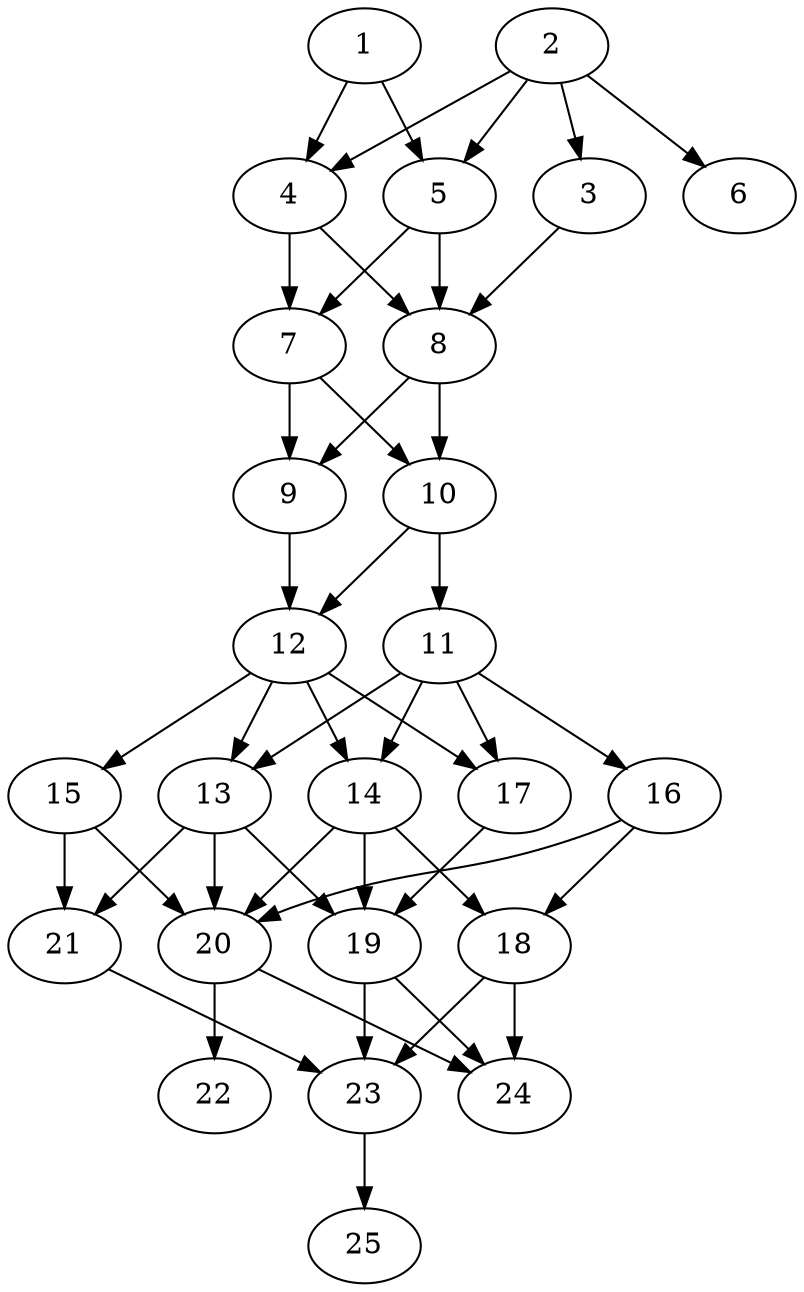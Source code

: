 // DAG automatically generated by daggen at Thu Oct  3 14:00:39 2019
// ./daggen --dot -n 25 --ccr 0.3 --fat 0.5 --regular 0.5 --density 0.7 --mindata 5242880 --maxdata 52428800 
digraph G {
  1 [size="154821973", alpha="0.19", expect_size="46446592"] 
  1 -> 4 [size ="46446592"]
  1 -> 5 [size ="46446592"]
  2 [size="127139840", alpha="0.11", expect_size="38141952"] 
  2 -> 3 [size ="38141952"]
  2 -> 4 [size ="38141952"]
  2 -> 5 [size ="38141952"]
  2 -> 6 [size ="38141952"]
  3 [size="124409173", alpha="0.15", expect_size="37322752"] 
  3 -> 8 [size ="37322752"]
  4 [size="123064320", alpha="0.12", expect_size="36919296"] 
  4 -> 7 [size ="36919296"]
  4 -> 8 [size ="36919296"]
  5 [size="95423147", alpha="0.18", expect_size="28626944"] 
  5 -> 7 [size ="28626944"]
  5 -> 8 [size ="28626944"]
  6 [size="142878720", alpha="0.04", expect_size="42863616"] 
  7 [size="164065280", alpha="0.19", expect_size="49219584"] 
  7 -> 9 [size ="49219584"]
  7 -> 10 [size ="49219584"]
  8 [size="136960000", alpha="0.09", expect_size="41088000"] 
  8 -> 9 [size ="41088000"]
  8 -> 10 [size ="41088000"]
  9 [size="163720533", alpha="0.12", expect_size="49116160"] 
  9 -> 12 [size ="49116160"]
  10 [size="130211840", alpha="0.20", expect_size="39063552"] 
  10 -> 11 [size ="39063552"]
  10 -> 12 [size ="39063552"]
  11 [size="152511147", alpha="0.13", expect_size="45753344"] 
  11 -> 13 [size ="45753344"]
  11 -> 14 [size ="45753344"]
  11 -> 16 [size ="45753344"]
  11 -> 17 [size ="45753344"]
  12 [size="143489707", alpha="0.00", expect_size="43046912"] 
  12 -> 13 [size ="43046912"]
  12 -> 14 [size ="43046912"]
  12 -> 15 [size ="43046912"]
  12 -> 17 [size ="43046912"]
  13 [size="75803307", alpha="0.20", expect_size="22740992"] 
  13 -> 19 [size ="22740992"]
  13 -> 20 [size ="22740992"]
  13 -> 21 [size ="22740992"]
  14 [size="40198827", alpha="0.04", expect_size="12059648"] 
  14 -> 18 [size ="12059648"]
  14 -> 19 [size ="12059648"]
  14 -> 20 [size ="12059648"]
  15 [size="136198827", alpha="0.01", expect_size="40859648"] 
  15 -> 20 [size ="40859648"]
  15 -> 21 [size ="40859648"]
  16 [size="117865813", alpha="0.02", expect_size="35359744"] 
  16 -> 18 [size ="35359744"]
  16 -> 20 [size ="35359744"]
  17 [size="145698133", alpha="0.05", expect_size="43709440"] 
  17 -> 19 [size ="43709440"]
  18 [size="135249920", alpha="0.09", expect_size="40574976"] 
  18 -> 23 [size ="40574976"]
  18 -> 24 [size ="40574976"]
  19 [size="51189760", alpha="0.17", expect_size="15356928"] 
  19 -> 23 [size ="15356928"]
  19 -> 24 [size ="15356928"]
  20 [size="141981013", alpha="0.16", expect_size="42594304"] 
  20 -> 22 [size ="42594304"]
  20 -> 24 [size ="42594304"]
  21 [size="141793280", alpha="0.13", expect_size="42537984"] 
  21 -> 23 [size ="42537984"]
  22 [size="89757013", alpha="0.03", expect_size="26927104"] 
  23 [size="90456747", alpha="0.08", expect_size="27137024"] 
  23 -> 25 [size ="27137024"]
  24 [size="89767253", alpha="0.05", expect_size="26930176"] 
  25 [size="120214187", alpha="0.13", expect_size="36064256"] 
}
